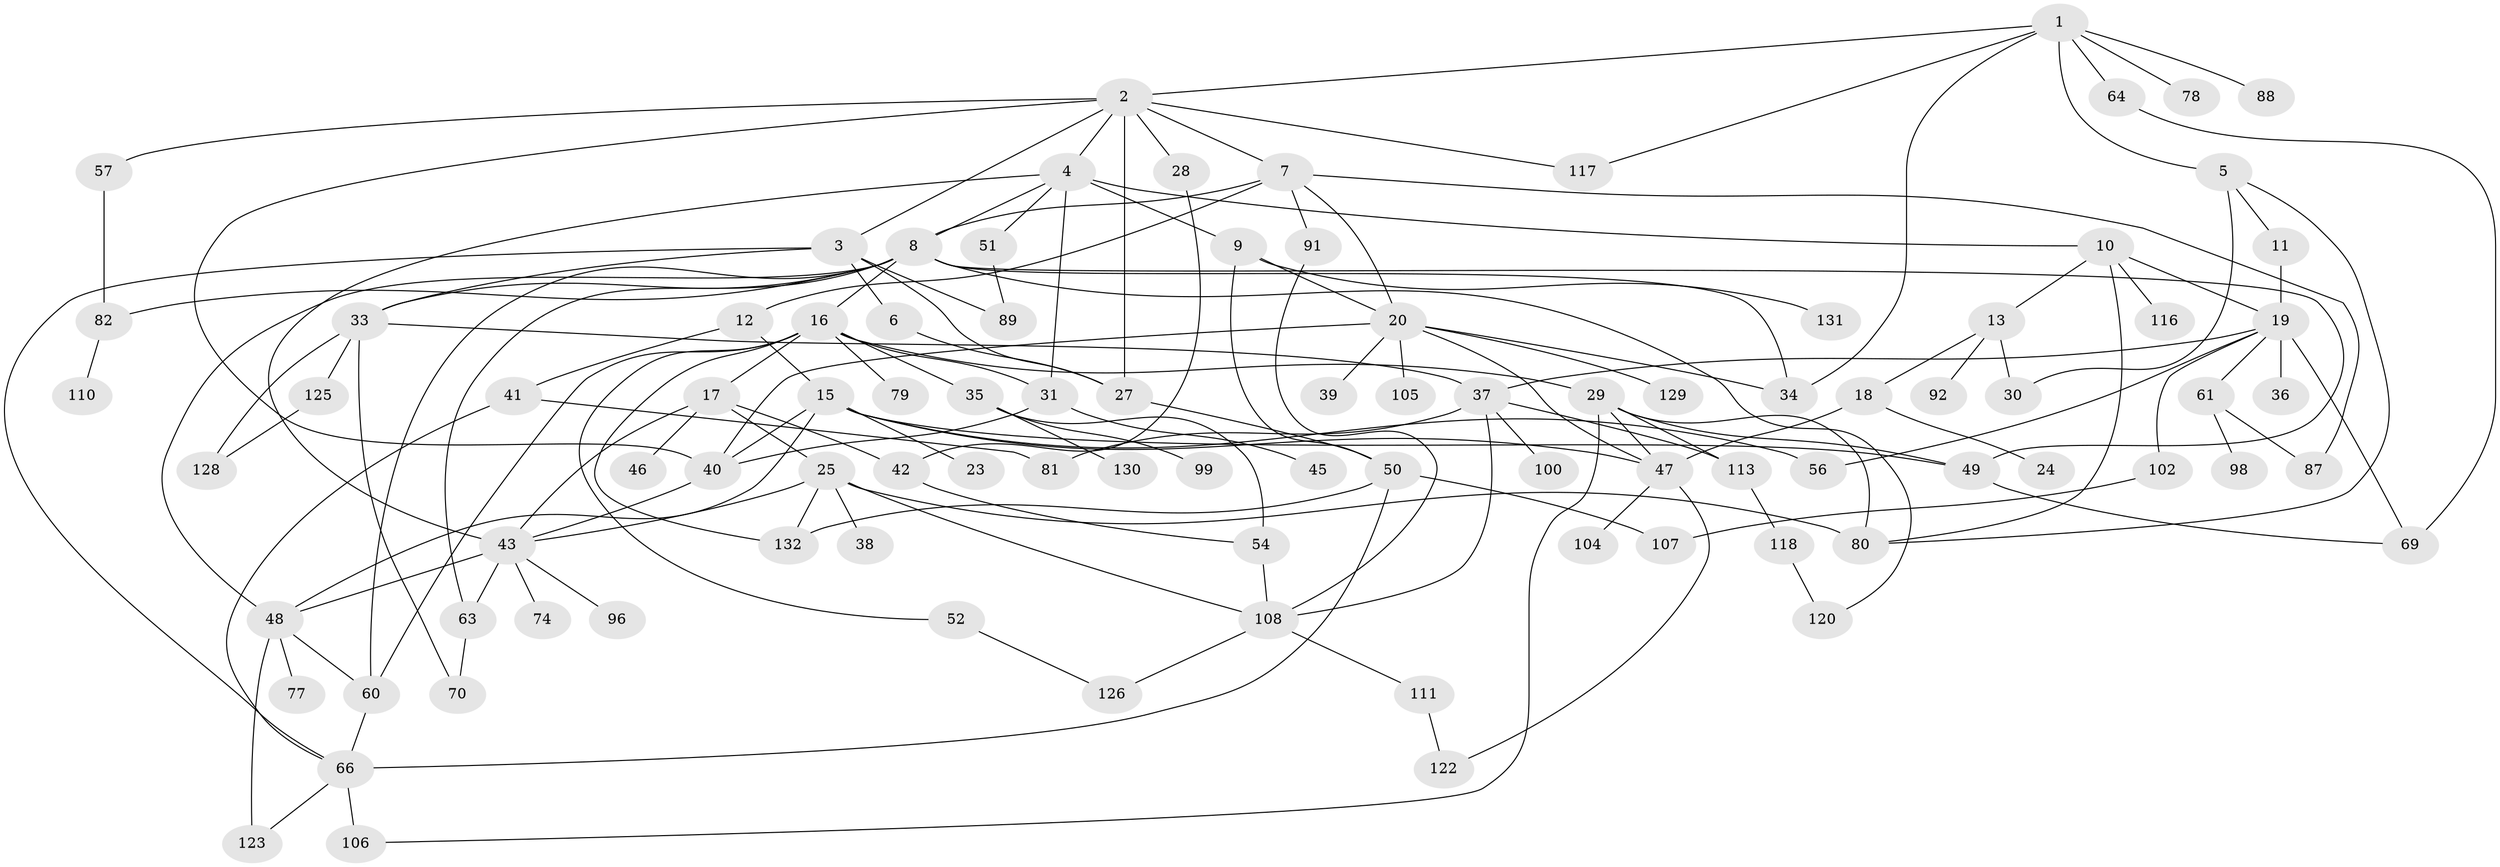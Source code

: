 // Generated by graph-tools (version 1.1) at 2025/23/03/03/25 07:23:31]
// undirected, 94 vertices, 151 edges
graph export_dot {
graph [start="1"]
  node [color=gray90,style=filled];
  1 [super="+22"];
  2 [super="+83"];
  3;
  4 [super="+67"];
  5 [super="+65"];
  6 [super="+121"];
  7 [super="+59"];
  8 [super="+14"];
  9 [super="+97"];
  10 [super="+76"];
  11;
  12;
  13 [super="+44"];
  15 [super="+73"];
  16 [super="+26"];
  17 [super="+32"];
  18 [super="+55"];
  19 [super="+21"];
  20 [super="+86"];
  23;
  24;
  25 [super="+84"];
  27 [super="+109"];
  28;
  29 [super="+71"];
  30;
  31;
  33 [super="+114"];
  34 [super="+101"];
  35;
  36;
  37 [super="+62"];
  38;
  39;
  40 [super="+72"];
  41 [super="+93"];
  42 [super="+58"];
  43 [super="+68"];
  45;
  46 [super="+94"];
  47 [super="+85"];
  48 [super="+95"];
  49 [super="+75"];
  50 [super="+53"];
  51;
  52;
  54 [super="+119"];
  56;
  57;
  60;
  61;
  63;
  64;
  66 [super="+90"];
  69 [super="+112"];
  70;
  74;
  77;
  78;
  79;
  80 [super="+133"];
  81;
  82 [super="+103"];
  87;
  88;
  89 [super="+115"];
  91;
  92;
  96;
  98;
  99;
  100;
  102;
  104;
  105;
  106;
  107 [super="+124"];
  108 [super="+127"];
  110;
  111;
  113;
  116;
  117;
  118;
  120;
  122;
  123;
  125;
  126;
  128;
  129;
  130;
  131;
  132;
  1 -- 2;
  1 -- 5 [weight=2];
  1 -- 78;
  1 -- 117;
  1 -- 64;
  1 -- 34;
  1 -- 88;
  2 -- 3;
  2 -- 4;
  2 -- 7;
  2 -- 28;
  2 -- 57;
  2 -- 117;
  2 -- 40;
  2 -- 27;
  3 -- 6;
  3 -- 27;
  3 -- 66;
  3 -- 89;
  3 -- 33;
  4 -- 8;
  4 -- 9;
  4 -- 10;
  4 -- 51;
  4 -- 43;
  4 -- 31;
  5 -- 11;
  5 -- 80;
  5 -- 30;
  6 -- 27;
  7 -- 12;
  7 -- 91;
  7 -- 20;
  7 -- 87;
  7 -- 8;
  8 -- 16;
  8 -- 34;
  8 -- 63;
  8 -- 82;
  8 -- 120;
  8 -- 48;
  8 -- 33;
  8 -- 60;
  8 -- 49;
  9 -- 20;
  9 -- 131;
  9 -- 50;
  10 -- 13;
  10 -- 19;
  10 -- 80;
  10 -- 116;
  11 -- 19;
  12 -- 15;
  12 -- 41;
  13 -- 18;
  13 -- 30;
  13 -- 92;
  15 -- 23;
  15 -- 40;
  15 -- 48 [weight=2];
  15 -- 56;
  15 -- 47 [weight=2];
  15 -- 49;
  16 -- 17;
  16 -- 31;
  16 -- 35;
  16 -- 52;
  16 -- 60;
  16 -- 132;
  16 -- 29;
  16 -- 79;
  17 -- 25;
  17 -- 42;
  17 -- 46;
  17 -- 43;
  18 -- 24;
  18 -- 47;
  19 -- 61;
  19 -- 102;
  19 -- 36;
  19 -- 37;
  19 -- 56;
  19 -- 69;
  20 -- 39;
  20 -- 40;
  20 -- 47;
  20 -- 105;
  20 -- 129;
  20 -- 34;
  25 -- 38;
  25 -- 132;
  25 -- 80;
  25 -- 43;
  25 -- 108;
  27 -- 50;
  28 -- 42;
  29 -- 49;
  29 -- 80;
  29 -- 113;
  29 -- 106;
  29 -- 47;
  31 -- 45;
  31 -- 40;
  33 -- 37 [weight=2];
  33 -- 125;
  33 -- 128;
  33 -- 70;
  35 -- 99;
  35 -- 130;
  35 -- 54;
  37 -- 100;
  37 -- 108;
  37 -- 81;
  37 -- 113;
  40 -- 43;
  41 -- 81;
  41 -- 66;
  42 -- 54;
  43 -- 48;
  43 -- 74;
  43 -- 96;
  43 -- 63;
  47 -- 104;
  47 -- 122;
  48 -- 77;
  48 -- 123;
  48 -- 60;
  49 -- 69;
  50 -- 66;
  50 -- 107;
  50 -- 132;
  51 -- 89;
  52 -- 126;
  54 -- 108;
  57 -- 82;
  60 -- 66;
  61 -- 98;
  61 -- 87;
  63 -- 70;
  64 -- 69;
  66 -- 123;
  66 -- 106;
  82 -- 110;
  91 -- 108;
  102 -- 107;
  108 -- 111;
  108 -- 126;
  111 -- 122;
  113 -- 118;
  118 -- 120;
  125 -- 128;
}
